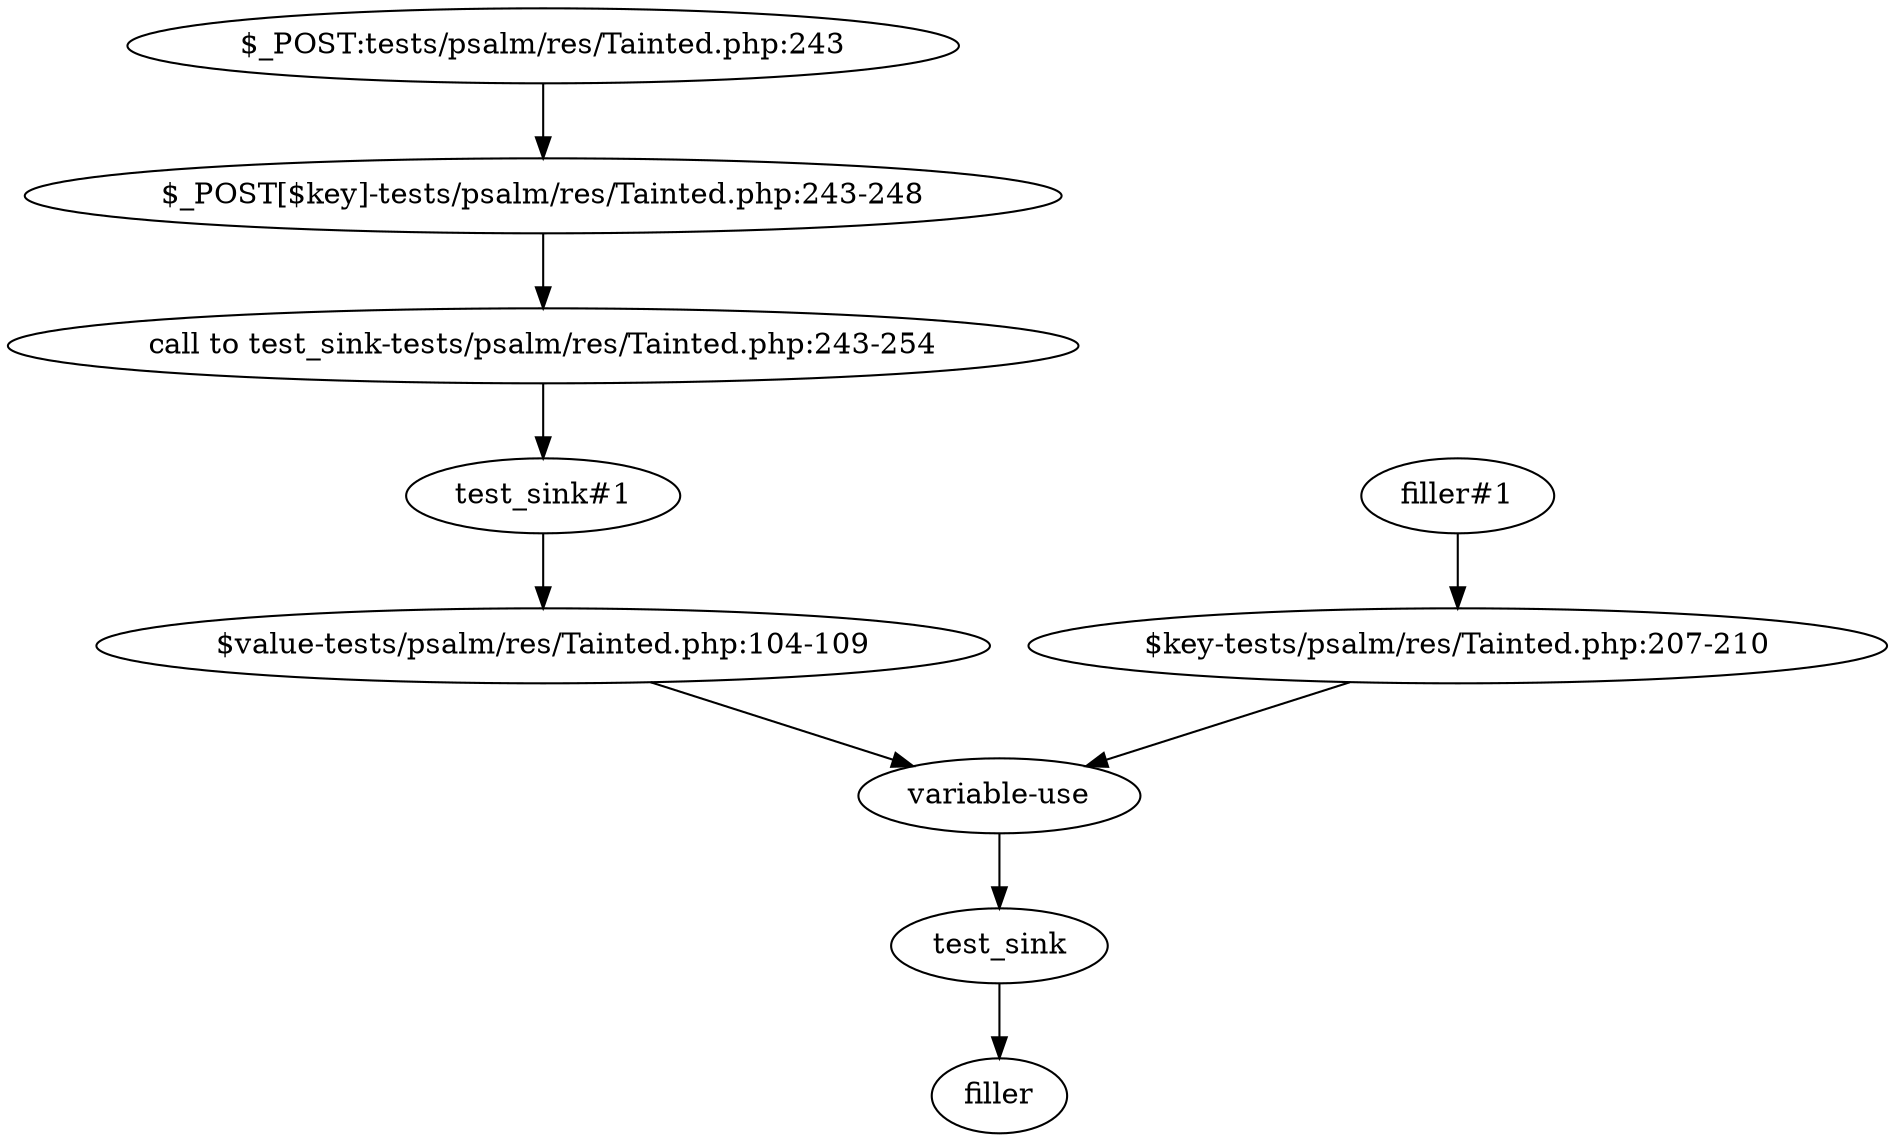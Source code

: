 digraph Taints {
	"$_POST:tests/psalm/res/Tainted.php:243" -> "$_POST[$key]-tests/psalm/res/Tainted.php:243-248"
	"$_POST[$key]-tests/psalm/res/Tainted.php:243-248" -> "call to test_sink-tests/psalm/res/Tainted.php:243-254"
	"$key-tests/psalm/res/Tainted.php:207-210" -> "variable-use"
	"$value-tests/psalm/res/Tainted.php:104-109" -> "variable-use" -> "test_sink"
	"call to test_sink-tests/psalm/res/Tainted.php:243-254" -> "test_sink#1"
	"filler#1" -> "$key-tests/psalm/res/Tainted.php:207-210"
	"test_sink" -> "filler"
	"test_sink#1" -> "$value-tests/psalm/res/Tainted.php:104-109"
}
